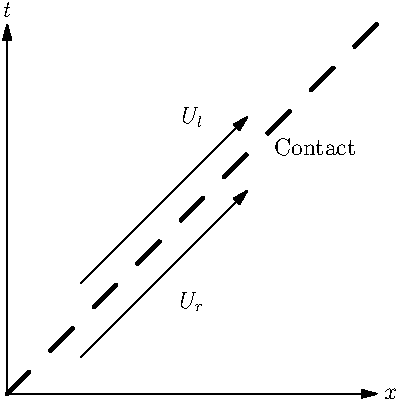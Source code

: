 //Elementary solutions of Riemann problem

size(200,0);

real xmin = 0.0;
real xmax = 1.0;
real ymax = 1.0;

draw( Label("$x$", EndPoint), (0,0)--(xmax,0), Arrow );
draw( Label("$t$", EndPoint), (0,0)--(0,ymax), Arrow );

pen pthick = linewidth(2.0) + dashed;
draw( Label("Contact", NE), (0,0)--(xmax,ymax), pthick );

label("$U_l$", (0.5*xmax, 0.75*xmax) );
label("$U_r$", (0.5*xmax, 0.25*xmax) );

draw( (0.2,0.3)--(0.65,0.75), Arrow );
draw( (0.2,0.1)--(0.65,0.55), Arrow );
